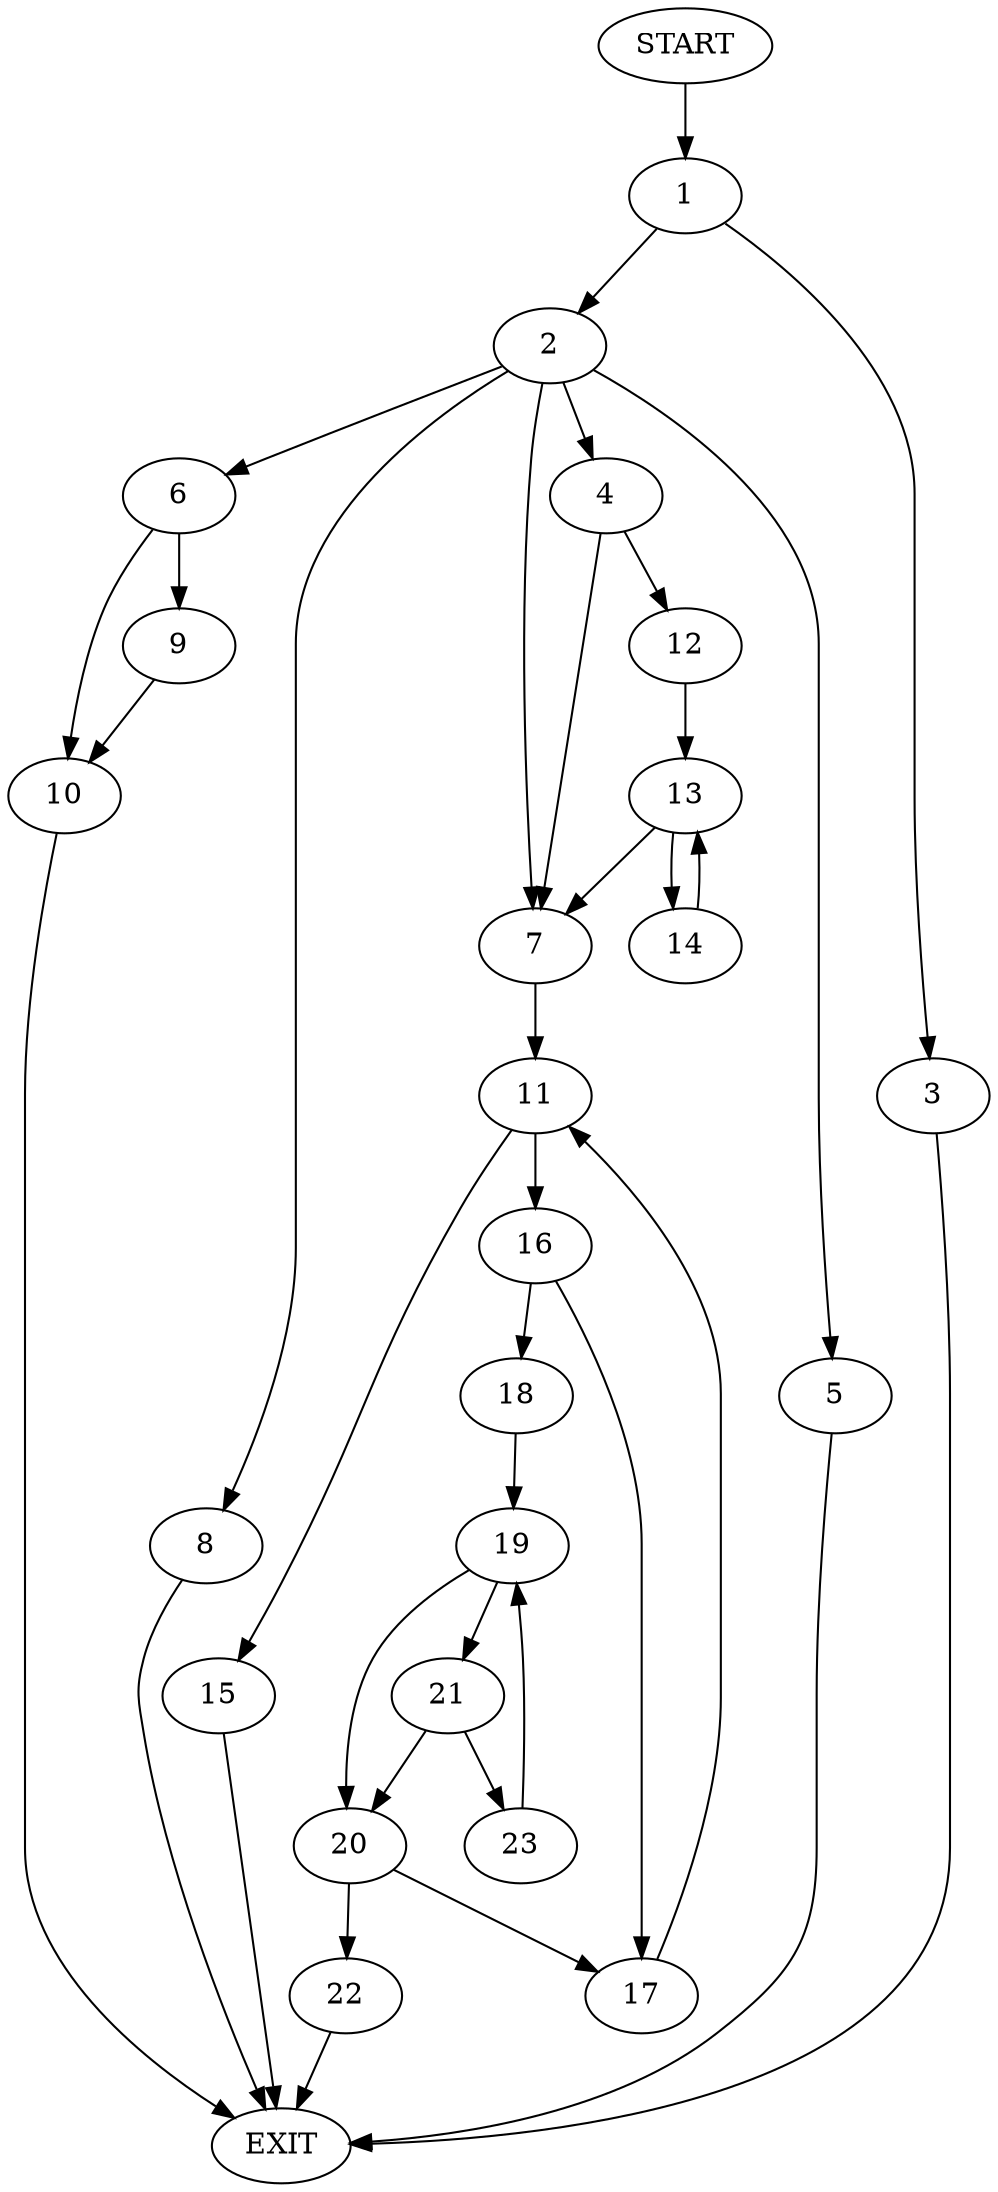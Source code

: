 digraph {
0 [label="START"]
24 [label="EXIT"]
0 -> 1
1 -> 2
1 -> 3
3 -> 24
2 -> 4
2 -> 5
2 -> 6
2 -> 7
2 -> 8
6 -> 9
6 -> 10
5 -> 24
8 -> 24
7 -> 11
4 -> 7
4 -> 12
12 -> 13
13 -> 14
13 -> 7
14 -> 13
11 -> 15
11 -> 16
15 -> 24
16 -> 17
16 -> 18
18 -> 19
17 -> 11
19 -> 20
19 -> 21
20 -> 22
20 -> 17
21 -> 20
21 -> 23
23 -> 19
22 -> 24
10 -> 24
9 -> 10
}
